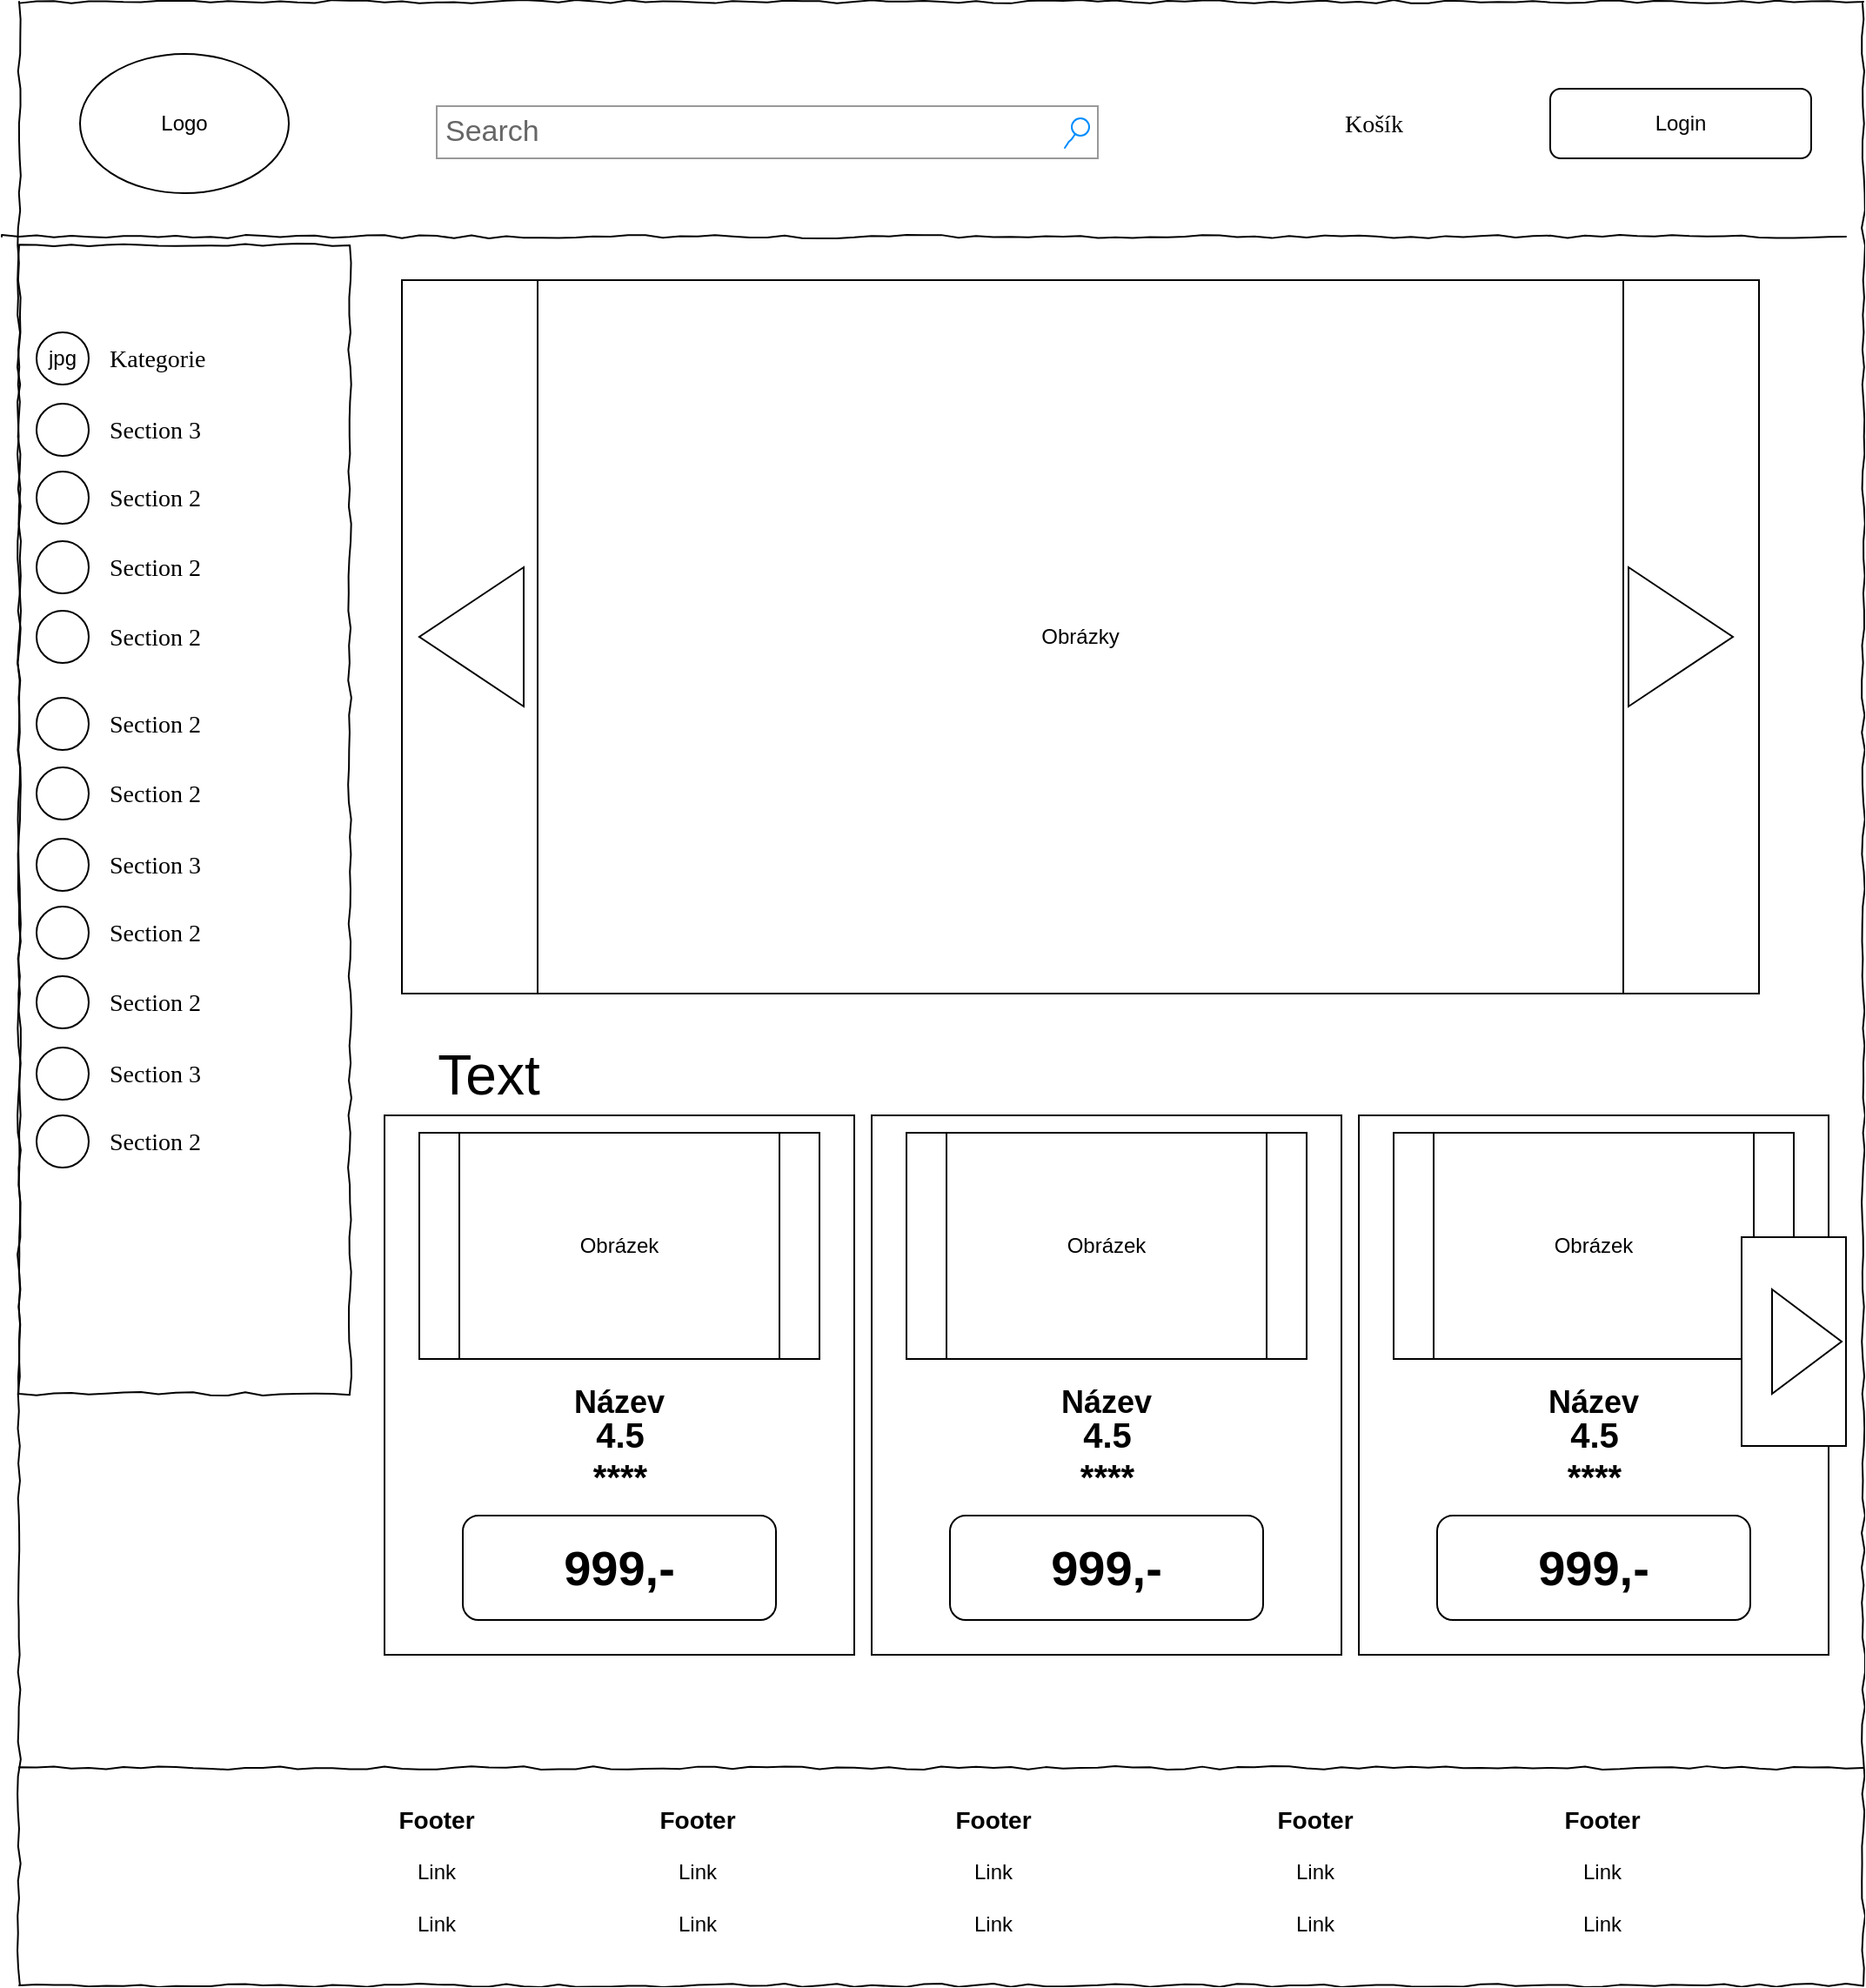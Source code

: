 <mxfile version="21.1.2" type="device">
  <diagram name="Page-1" id="03018318-947c-dd8e-b7a3-06fadd420f32">
    <mxGraphModel dx="1500" dy="797" grid="1" gridSize="10" guides="1" tooltips="1" connect="1" arrows="1" fold="1" page="1" pageScale="1" pageWidth="1100" pageHeight="850" background="none" math="0" shadow="0">
      <root>
        <mxCell id="0" />
        <mxCell id="1" parent="0" />
        <mxCell id="677b7b8949515195-1" value="" style="whiteSpace=wrap;html=1;rounded=0;shadow=0;labelBackgroundColor=none;strokeColor=#000000;strokeWidth=1;fillColor=none;fontFamily=Verdana;fontSize=12;fontColor=#000000;align=center;comic=1;" parent="1" vertex="1">
          <mxGeometry x="30" y="10" width="1060" height="1140" as="geometry" />
        </mxCell>
        <mxCell id="677b7b8949515195-3" value="Search" style="strokeWidth=1;shadow=0;dashed=0;align=center;html=1;shape=mxgraph.mockup.forms.searchBox;strokeColor=#999999;mainText=;strokeColor2=#008cff;fontColor=#666666;fontSize=17;align=left;spacingLeft=3;rounded=0;labelBackgroundColor=none;comic=1;" parent="1" vertex="1">
          <mxGeometry x="270" y="70" width="380" height="30" as="geometry" />
        </mxCell>
        <mxCell id="677b7b8949515195-7" value="Košík" style="text;html=1;points=[];align=left;verticalAlign=top;spacingTop=-4;fontSize=14;fontFamily=Verdana" parent="1" vertex="1">
          <mxGeometry x="790" y="70" width="60" height="20" as="geometry" />
        </mxCell>
        <mxCell id="677b7b8949515195-8" value="" style="whiteSpace=wrap;html=1;rounded=0;shadow=0;labelBackgroundColor=none;strokeWidth=1;fillColor=none;fontFamily=Verdana;fontSize=12;align=center;comic=1;" parent="1" vertex="1">
          <mxGeometry x="30" y="150" width="190" height="660" as="geometry" />
        </mxCell>
        <mxCell id="677b7b8949515195-9" value="" style="line;strokeWidth=1;html=1;rounded=0;shadow=0;labelBackgroundColor=none;fillColor=none;fontFamily=Verdana;fontSize=14;fontColor=#000000;align=center;comic=1;" parent="1" vertex="1">
          <mxGeometry x="20" y="140" width="1060" height="10" as="geometry" />
        </mxCell>
        <mxCell id="677b7b8949515195-28" value="Kategorie" style="text;html=1;points=[];align=left;verticalAlign=top;spacingTop=-4;fontSize=14;fontFamily=Verdana" parent="1" vertex="1">
          <mxGeometry x="80" y="205" width="170" height="20" as="geometry" />
        </mxCell>
        <mxCell id="677b7b8949515195-29" value="Section 3" style="text;html=1;points=[];align=left;verticalAlign=top;spacingTop=-4;fontSize=14;fontFamily=Verdana" parent="1" vertex="1">
          <mxGeometry x="80" y="246" width="170" height="20" as="geometry" />
        </mxCell>
        <mxCell id="FYeRfSOLfOwgAEnzX4kM-1" value="Login" style="rounded=1;whiteSpace=wrap;html=1;" vertex="1" parent="1">
          <mxGeometry x="910" y="60" width="150" height="40" as="geometry" />
        </mxCell>
        <mxCell id="FYeRfSOLfOwgAEnzX4kM-2" value="jpg" style="ellipse;whiteSpace=wrap;html=1;aspect=fixed;" vertex="1" parent="1">
          <mxGeometry x="40" y="200" width="30" height="30" as="geometry" />
        </mxCell>
        <mxCell id="FYeRfSOLfOwgAEnzX4kM-3" value="" style="ellipse;whiteSpace=wrap;html=1;aspect=fixed;" vertex="1" parent="1">
          <mxGeometry x="40" y="241" width="30" height="30" as="geometry" />
        </mxCell>
        <mxCell id="FYeRfSOLfOwgAEnzX4kM-5" value="Section 2" style="text;html=1;points=[];align=left;verticalAlign=top;spacingTop=-4;fontSize=14;fontFamily=Verdana" vertex="1" parent="1">
          <mxGeometry x="80" y="285" width="170" height="20" as="geometry" />
        </mxCell>
        <mxCell id="FYeRfSOLfOwgAEnzX4kM-6" value="" style="ellipse;whiteSpace=wrap;html=1;aspect=fixed;" vertex="1" parent="1">
          <mxGeometry x="40" y="280" width="30" height="30" as="geometry" />
        </mxCell>
        <mxCell id="FYeRfSOLfOwgAEnzX4kM-7" value="Section 2" style="text;html=1;points=[];align=left;verticalAlign=top;spacingTop=-4;fontSize=14;fontFamily=Verdana" vertex="1" parent="1">
          <mxGeometry x="80" y="325" width="170" height="20" as="geometry" />
        </mxCell>
        <mxCell id="FYeRfSOLfOwgAEnzX4kM-8" value="" style="ellipse;whiteSpace=wrap;html=1;aspect=fixed;" vertex="1" parent="1">
          <mxGeometry x="40" y="320" width="30" height="30" as="geometry" />
        </mxCell>
        <mxCell id="FYeRfSOLfOwgAEnzX4kM-11" value="Section 2" style="text;html=1;points=[];align=left;verticalAlign=top;spacingTop=-4;fontSize=14;fontFamily=Verdana" vertex="1" parent="1">
          <mxGeometry x="80" y="365" width="170" height="20" as="geometry" />
        </mxCell>
        <mxCell id="FYeRfSOLfOwgAEnzX4kM-12" value="" style="ellipse;whiteSpace=wrap;html=1;aspect=fixed;" vertex="1" parent="1">
          <mxGeometry x="40" y="360" width="30" height="30" as="geometry" />
        </mxCell>
        <mxCell id="FYeRfSOLfOwgAEnzX4kM-13" value="Section 2" style="text;html=1;points=[];align=left;verticalAlign=top;spacingTop=-4;fontSize=14;fontFamily=Verdana" vertex="1" parent="1">
          <mxGeometry x="80" y="415" width="170" height="20" as="geometry" />
        </mxCell>
        <mxCell id="FYeRfSOLfOwgAEnzX4kM-14" value="" style="ellipse;whiteSpace=wrap;html=1;aspect=fixed;" vertex="1" parent="1">
          <mxGeometry x="40" y="410" width="30" height="30" as="geometry" />
        </mxCell>
        <mxCell id="FYeRfSOLfOwgAEnzX4kM-15" value="Section 2" style="text;html=1;points=[];align=left;verticalAlign=top;spacingTop=-4;fontSize=14;fontFamily=Verdana" vertex="1" parent="1">
          <mxGeometry x="80" y="455" width="170" height="20" as="geometry" />
        </mxCell>
        <mxCell id="FYeRfSOLfOwgAEnzX4kM-16" value="Section 3" style="text;html=1;points=[];align=left;verticalAlign=top;spacingTop=-4;fontSize=14;fontFamily=Verdana" vertex="1" parent="1">
          <mxGeometry x="80" y="496" width="170" height="20" as="geometry" />
        </mxCell>
        <mxCell id="FYeRfSOLfOwgAEnzX4kM-17" value="" style="ellipse;whiteSpace=wrap;html=1;aspect=fixed;" vertex="1" parent="1">
          <mxGeometry x="40" y="450" width="30" height="30" as="geometry" />
        </mxCell>
        <mxCell id="FYeRfSOLfOwgAEnzX4kM-18" value="" style="ellipse;whiteSpace=wrap;html=1;aspect=fixed;" vertex="1" parent="1">
          <mxGeometry x="40" y="491" width="30" height="30" as="geometry" />
        </mxCell>
        <mxCell id="FYeRfSOLfOwgAEnzX4kM-19" value="Section 2" style="text;html=1;points=[];align=left;verticalAlign=top;spacingTop=-4;fontSize=14;fontFamily=Verdana" vertex="1" parent="1">
          <mxGeometry x="80" y="535" width="170" height="20" as="geometry" />
        </mxCell>
        <mxCell id="FYeRfSOLfOwgAEnzX4kM-20" value="" style="ellipse;whiteSpace=wrap;html=1;aspect=fixed;" vertex="1" parent="1">
          <mxGeometry x="40" y="530" width="30" height="30" as="geometry" />
        </mxCell>
        <mxCell id="FYeRfSOLfOwgAEnzX4kM-21" value="Section 2" style="text;html=1;points=[];align=left;verticalAlign=top;spacingTop=-4;fontSize=14;fontFamily=Verdana" vertex="1" parent="1">
          <mxGeometry x="80" y="575" width="170" height="20" as="geometry" />
        </mxCell>
        <mxCell id="FYeRfSOLfOwgAEnzX4kM-22" value="Section 3" style="text;html=1;points=[];align=left;verticalAlign=top;spacingTop=-4;fontSize=14;fontFamily=Verdana" vertex="1" parent="1">
          <mxGeometry x="80" y="616" width="170" height="20" as="geometry" />
        </mxCell>
        <mxCell id="FYeRfSOLfOwgAEnzX4kM-23" value="" style="ellipse;whiteSpace=wrap;html=1;aspect=fixed;" vertex="1" parent="1">
          <mxGeometry x="40" y="570" width="30" height="30" as="geometry" />
        </mxCell>
        <mxCell id="FYeRfSOLfOwgAEnzX4kM-24" value="" style="ellipse;whiteSpace=wrap;html=1;aspect=fixed;" vertex="1" parent="1">
          <mxGeometry x="40" y="611" width="30" height="30" as="geometry" />
        </mxCell>
        <mxCell id="FYeRfSOLfOwgAEnzX4kM-25" value="Section 2" style="text;html=1;points=[];align=left;verticalAlign=top;spacingTop=-4;fontSize=14;fontFamily=Verdana" vertex="1" parent="1">
          <mxGeometry x="80" y="655" width="170" height="20" as="geometry" />
        </mxCell>
        <mxCell id="FYeRfSOLfOwgAEnzX4kM-26" value="" style="ellipse;whiteSpace=wrap;html=1;aspect=fixed;" vertex="1" parent="1">
          <mxGeometry x="40" y="650" width="30" height="30" as="geometry" />
        </mxCell>
        <mxCell id="FYeRfSOLfOwgAEnzX4kM-35" value="Obrázky" style="shape=process;whiteSpace=wrap;html=1;backgroundOutline=1;" vertex="1" parent="1">
          <mxGeometry x="250" y="170" width="780" height="410" as="geometry" />
        </mxCell>
        <mxCell id="FYeRfSOLfOwgAEnzX4kM-36" value="" style="triangle;whiteSpace=wrap;html=1;" vertex="1" parent="1">
          <mxGeometry x="955" y="335" width="60" height="80" as="geometry" />
        </mxCell>
        <mxCell id="FYeRfSOLfOwgAEnzX4kM-37" value="" style="triangle;whiteSpace=wrap;html=1;rotation=-180;" vertex="1" parent="1">
          <mxGeometry x="260" y="335" width="60" height="80" as="geometry" />
        </mxCell>
        <mxCell id="FYeRfSOLfOwgAEnzX4kM-40" value="&lt;font style=&quot;font-size: 32px;&quot;&gt;Text&lt;/font&gt;" style="text;html=1;strokeColor=none;fillColor=none;align=center;verticalAlign=middle;whiteSpace=wrap;rounded=0;strokeWidth=1;fontSize=48;" vertex="1" parent="1">
          <mxGeometry x="270" y="606" width="60" height="30" as="geometry" />
        </mxCell>
        <mxCell id="FYeRfSOLfOwgAEnzX4kM-41" value="" style="rounded=0;whiteSpace=wrap;html=1;" vertex="1" parent="1">
          <mxGeometry x="240" y="650" width="270" height="310" as="geometry" />
        </mxCell>
        <mxCell id="FYeRfSOLfOwgAEnzX4kM-42" value="Obrázek" style="shape=process;whiteSpace=wrap;html=1;backgroundOutline=1;" vertex="1" parent="1">
          <mxGeometry x="260" y="660" width="230" height="130" as="geometry" />
        </mxCell>
        <mxCell id="FYeRfSOLfOwgAEnzX4kM-44" value="&lt;span style=&quot;font-size: 18px;&quot;&gt;&lt;b&gt;Název&lt;/b&gt;&lt;/span&gt;" style="text;html=1;strokeColor=none;fillColor=none;align=center;verticalAlign=middle;whiteSpace=wrap;rounded=0;" vertex="1" parent="1">
          <mxGeometry x="345" y="800" width="60" height="30" as="geometry" />
        </mxCell>
        <mxCell id="FYeRfSOLfOwgAEnzX4kM-45" value="&lt;b&gt;&lt;font style=&quot;font-size: 28px;&quot;&gt;999,-&lt;/font&gt;&lt;/b&gt;" style="rounded=1;whiteSpace=wrap;html=1;" vertex="1" parent="1">
          <mxGeometry x="285" y="880" width="180" height="60" as="geometry" />
        </mxCell>
        <mxCell id="FYeRfSOLfOwgAEnzX4kM-47" value="&lt;b style=&quot;font-size: 20px;&quot;&gt;4.5&lt;br&gt;****&lt;/b&gt;" style="text;html=1;strokeColor=none;fillColor=none;align=center;verticalAlign=middle;whiteSpace=wrap;rounded=0;" vertex="1" parent="1">
          <mxGeometry x="312.5" y="830" width="125" height="30" as="geometry" />
        </mxCell>
        <mxCell id="FYeRfSOLfOwgAEnzX4kM-60" value="" style="rounded=0;whiteSpace=wrap;html=1;" vertex="1" parent="1">
          <mxGeometry x="520" y="650" width="270" height="310" as="geometry" />
        </mxCell>
        <mxCell id="FYeRfSOLfOwgAEnzX4kM-61" value="Obrázek" style="shape=process;whiteSpace=wrap;html=1;backgroundOutline=1;" vertex="1" parent="1">
          <mxGeometry x="540" y="660" width="230" height="130" as="geometry" />
        </mxCell>
        <mxCell id="FYeRfSOLfOwgAEnzX4kM-62" value="&lt;span style=&quot;font-size: 18px;&quot;&gt;&lt;b&gt;Název&lt;/b&gt;&lt;/span&gt;" style="text;html=1;strokeColor=none;fillColor=none;align=center;verticalAlign=middle;whiteSpace=wrap;rounded=0;" vertex="1" parent="1">
          <mxGeometry x="625" y="800" width="60" height="30" as="geometry" />
        </mxCell>
        <mxCell id="FYeRfSOLfOwgAEnzX4kM-63" value="&lt;b&gt;&lt;font style=&quot;font-size: 28px;&quot;&gt;999,-&lt;/font&gt;&lt;/b&gt;" style="rounded=1;whiteSpace=wrap;html=1;" vertex="1" parent="1">
          <mxGeometry x="565" y="880" width="180" height="60" as="geometry" />
        </mxCell>
        <mxCell id="FYeRfSOLfOwgAEnzX4kM-64" value="&lt;b style=&quot;font-size: 20px;&quot;&gt;4.5&lt;br&gt;****&lt;/b&gt;" style="text;html=1;strokeColor=none;fillColor=none;align=center;verticalAlign=middle;whiteSpace=wrap;rounded=0;" vertex="1" parent="1">
          <mxGeometry x="592.5" y="830" width="125" height="30" as="geometry" />
        </mxCell>
        <mxCell id="FYeRfSOLfOwgAEnzX4kM-65" value="" style="rounded=0;whiteSpace=wrap;html=1;" vertex="1" parent="1">
          <mxGeometry x="800" y="650" width="270" height="310" as="geometry" />
        </mxCell>
        <mxCell id="FYeRfSOLfOwgAEnzX4kM-66" value="Obrázek" style="shape=process;whiteSpace=wrap;html=1;backgroundOutline=1;" vertex="1" parent="1">
          <mxGeometry x="820" y="660" width="230" height="130" as="geometry" />
        </mxCell>
        <mxCell id="FYeRfSOLfOwgAEnzX4kM-67" value="&lt;span style=&quot;font-size: 18px;&quot;&gt;&lt;b&gt;Název&lt;/b&gt;&lt;/span&gt;" style="text;html=1;strokeColor=none;fillColor=none;align=center;verticalAlign=middle;whiteSpace=wrap;rounded=0;" vertex="1" parent="1">
          <mxGeometry x="905" y="800" width="60" height="30" as="geometry" />
        </mxCell>
        <mxCell id="FYeRfSOLfOwgAEnzX4kM-68" value="&lt;b&gt;&lt;font style=&quot;font-size: 28px;&quot;&gt;999,-&lt;/font&gt;&lt;/b&gt;" style="rounded=1;whiteSpace=wrap;html=1;" vertex="1" parent="1">
          <mxGeometry x="845" y="880" width="180" height="60" as="geometry" />
        </mxCell>
        <mxCell id="FYeRfSOLfOwgAEnzX4kM-69" value="&lt;b style=&quot;font-size: 20px;&quot;&gt;4.5&lt;br&gt;****&lt;/b&gt;" style="text;html=1;strokeColor=none;fillColor=none;align=center;verticalAlign=middle;whiteSpace=wrap;rounded=0;" vertex="1" parent="1">
          <mxGeometry x="872.5" y="830" width="125" height="30" as="geometry" />
        </mxCell>
        <mxCell id="FYeRfSOLfOwgAEnzX4kM-72" value="" style="rounded=0;whiteSpace=wrap;html=1;rotation=-90;" vertex="1" parent="1">
          <mxGeometry x="990" y="750" width="120" height="60" as="geometry" />
        </mxCell>
        <mxCell id="FYeRfSOLfOwgAEnzX4kM-74" value="" style="triangle;whiteSpace=wrap;html=1;" vertex="1" parent="1">
          <mxGeometry x="1037.5" y="750" width="40" height="60" as="geometry" />
        </mxCell>
        <mxCell id="FYeRfSOLfOwgAEnzX4kM-84" value="" style="line;strokeWidth=1;html=1;rounded=0;shadow=0;labelBackgroundColor=none;fillColor=none;fontFamily=Verdana;fontSize=14;fontColor=#000000;align=center;comic=1;" vertex="1" parent="1">
          <mxGeometry x="30" y="1020" width="1060" height="10" as="geometry" />
        </mxCell>
        <mxCell id="FYeRfSOLfOwgAEnzX4kM-86" value="&lt;b&gt;&lt;font style=&quot;font-size: 14px;&quot;&gt;Footer&lt;/font&gt;&lt;/b&gt;" style="text;html=1;strokeColor=none;fillColor=none;align=center;verticalAlign=middle;whiteSpace=wrap;rounded=0;" vertex="1" parent="1">
          <mxGeometry x="390" y="1040" width="60" height="30" as="geometry" />
        </mxCell>
        <mxCell id="FYeRfSOLfOwgAEnzX4kM-87" value="Link" style="text;html=1;strokeColor=none;fillColor=none;align=center;verticalAlign=middle;whiteSpace=wrap;rounded=0;" vertex="1" parent="1">
          <mxGeometry x="390" y="1070" width="60" height="30" as="geometry" />
        </mxCell>
        <mxCell id="FYeRfSOLfOwgAEnzX4kM-88" value="Link" style="text;html=1;strokeColor=none;fillColor=none;align=center;verticalAlign=middle;whiteSpace=wrap;rounded=0;" vertex="1" parent="1">
          <mxGeometry x="390" y="1100" width="60" height="30" as="geometry" />
        </mxCell>
        <mxCell id="FYeRfSOLfOwgAEnzX4kM-89" value="&lt;b&gt;&lt;font style=&quot;font-size: 14px;&quot;&gt;Footer&lt;/font&gt;&lt;/b&gt;" style="text;html=1;strokeColor=none;fillColor=none;align=center;verticalAlign=middle;whiteSpace=wrap;rounded=0;" vertex="1" parent="1">
          <mxGeometry x="560" y="1040" width="60" height="30" as="geometry" />
        </mxCell>
        <mxCell id="FYeRfSOLfOwgAEnzX4kM-90" value="Link" style="text;html=1;strokeColor=none;fillColor=none;align=center;verticalAlign=middle;whiteSpace=wrap;rounded=0;" vertex="1" parent="1">
          <mxGeometry x="560" y="1070" width="60" height="30" as="geometry" />
        </mxCell>
        <mxCell id="FYeRfSOLfOwgAEnzX4kM-91" value="Link" style="text;html=1;strokeColor=none;fillColor=none;align=center;verticalAlign=middle;whiteSpace=wrap;rounded=0;" vertex="1" parent="1">
          <mxGeometry x="560" y="1100" width="60" height="30" as="geometry" />
        </mxCell>
        <mxCell id="FYeRfSOLfOwgAEnzX4kM-92" value="&lt;b&gt;&lt;font style=&quot;font-size: 14px;&quot;&gt;Footer&lt;/font&gt;&lt;/b&gt;" style="text;html=1;strokeColor=none;fillColor=none;align=center;verticalAlign=middle;whiteSpace=wrap;rounded=0;" vertex="1" parent="1">
          <mxGeometry x="745" y="1040" width="60" height="30" as="geometry" />
        </mxCell>
        <mxCell id="FYeRfSOLfOwgAEnzX4kM-93" value="Link" style="text;html=1;strokeColor=none;fillColor=none;align=center;verticalAlign=middle;whiteSpace=wrap;rounded=0;" vertex="1" parent="1">
          <mxGeometry x="745" y="1070" width="60" height="30" as="geometry" />
        </mxCell>
        <mxCell id="FYeRfSOLfOwgAEnzX4kM-94" value="Link" style="text;html=1;strokeColor=none;fillColor=none;align=center;verticalAlign=middle;whiteSpace=wrap;rounded=0;" vertex="1" parent="1">
          <mxGeometry x="745" y="1100" width="60" height="30" as="geometry" />
        </mxCell>
        <mxCell id="FYeRfSOLfOwgAEnzX4kM-95" value="&lt;b&gt;&lt;font style=&quot;font-size: 14px;&quot;&gt;Footer&lt;/font&gt;&lt;/b&gt;" style="text;html=1;strokeColor=none;fillColor=none;align=center;verticalAlign=middle;whiteSpace=wrap;rounded=0;" vertex="1" parent="1">
          <mxGeometry x="910" y="1040" width="60" height="30" as="geometry" />
        </mxCell>
        <mxCell id="FYeRfSOLfOwgAEnzX4kM-96" value="Link" style="text;html=1;strokeColor=none;fillColor=none;align=center;verticalAlign=middle;whiteSpace=wrap;rounded=0;" vertex="1" parent="1">
          <mxGeometry x="910" y="1070" width="60" height="30" as="geometry" />
        </mxCell>
        <mxCell id="FYeRfSOLfOwgAEnzX4kM-97" value="Link" style="text;html=1;strokeColor=none;fillColor=none;align=center;verticalAlign=middle;whiteSpace=wrap;rounded=0;" vertex="1" parent="1">
          <mxGeometry x="910" y="1100" width="60" height="30" as="geometry" />
        </mxCell>
        <mxCell id="FYeRfSOLfOwgAEnzX4kM-98" value="&lt;b&gt;&lt;font style=&quot;font-size: 14px;&quot;&gt;Footer&lt;/font&gt;&lt;/b&gt;" style="text;html=1;strokeColor=none;fillColor=none;align=center;verticalAlign=middle;whiteSpace=wrap;rounded=0;" vertex="1" parent="1">
          <mxGeometry x="240" y="1040" width="60" height="30" as="geometry" />
        </mxCell>
        <mxCell id="FYeRfSOLfOwgAEnzX4kM-99" value="Link" style="text;html=1;strokeColor=none;fillColor=none;align=center;verticalAlign=middle;whiteSpace=wrap;rounded=0;" vertex="1" parent="1">
          <mxGeometry x="240" y="1070" width="60" height="30" as="geometry" />
        </mxCell>
        <mxCell id="FYeRfSOLfOwgAEnzX4kM-100" value="Link" style="text;html=1;strokeColor=none;fillColor=none;align=center;verticalAlign=middle;whiteSpace=wrap;rounded=0;" vertex="1" parent="1">
          <mxGeometry x="240" y="1100" width="60" height="30" as="geometry" />
        </mxCell>
        <mxCell id="FYeRfSOLfOwgAEnzX4kM-101" value="Logo" style="ellipse;whiteSpace=wrap;html=1;" vertex="1" parent="1">
          <mxGeometry x="65" y="40" width="120" height="80" as="geometry" />
        </mxCell>
      </root>
    </mxGraphModel>
  </diagram>
</mxfile>

